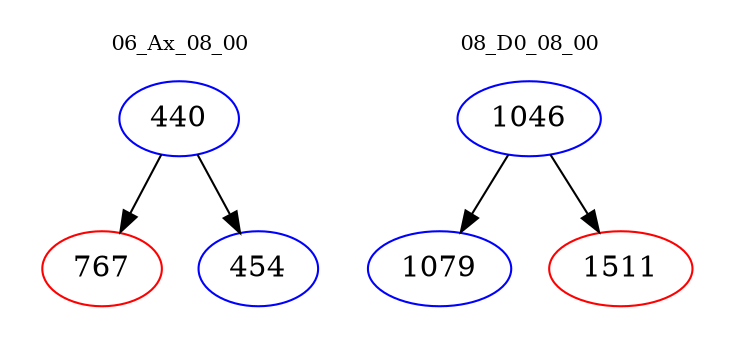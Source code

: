 digraph{
subgraph cluster_0 {
color = white
label = "06_Ax_08_00";
fontsize=10;
T0_440 [label="440", color="blue"]
T0_440 -> T0_767 [color="black"]
T0_767 [label="767", color="red"]
T0_440 -> T0_454 [color="black"]
T0_454 [label="454", color="blue"]
}
subgraph cluster_1 {
color = white
label = "08_D0_08_00";
fontsize=10;
T1_1046 [label="1046", color="blue"]
T1_1046 -> T1_1079 [color="black"]
T1_1079 [label="1079", color="blue"]
T1_1046 -> T1_1511 [color="black"]
T1_1511 [label="1511", color="red"]
}
}
